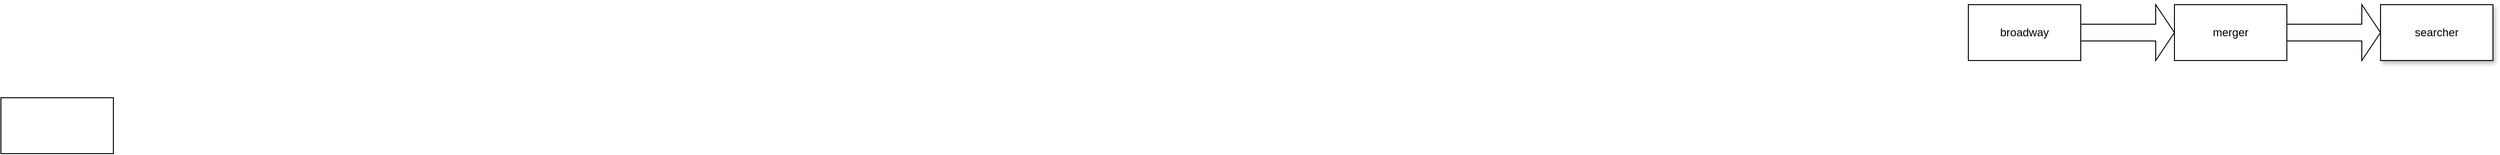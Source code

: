 <mxfile version="16.5.6" type="github">
  <diagram id="4QviqOlzrhN-AOu0C9Wr" name="Page-1">
    <mxGraphModel dx="3543" dy="602" grid="1" gridSize="10" guides="1" tooltips="1" connect="1" arrows="1" fold="1" page="1" pageScale="1" pageWidth="827" pageHeight="1169" math="0" shadow="0">
      <root>
        <mxCell id="0" />
        <mxCell id="1" parent="0" />
        <mxCell id="zBENLTDvliEKUnQSYh8p-1" value="broadway" style="rounded=0;whiteSpace=wrap;html=1;" vertex="1" parent="1">
          <mxGeometry x="-70" y="170" width="120" height="60" as="geometry" />
        </mxCell>
        <mxCell id="zBENLTDvliEKUnQSYh8p-3" value="" style="shape=singleArrow;whiteSpace=wrap;html=1;" vertex="1" parent="1">
          <mxGeometry x="50" y="170" width="100" height="60" as="geometry" />
        </mxCell>
        <mxCell id="zBENLTDvliEKUnQSYh8p-4" value="" style="rounded=0;whiteSpace=wrap;html=1;" vertex="1" parent="1">
          <mxGeometry x="-2170" y="270" width="120" height="60" as="geometry" />
        </mxCell>
        <mxCell id="zBENLTDvliEKUnQSYh8p-8" style="edgeStyle=orthogonalEdgeStyle;rounded=0;orthogonalLoop=1;jettySize=auto;html=1;exitX=0;exitY=0.5;exitDx=0;exitDy=0;" edge="1" parent="1" source="zBENLTDvliEKUnQSYh8p-5">
          <mxGeometry relative="1" as="geometry">
            <mxPoint x="160" y="200.4" as="targetPoint" />
          </mxGeometry>
        </mxCell>
        <mxCell id="zBENLTDvliEKUnQSYh8p-5" value="merger" style="rounded=0;whiteSpace=wrap;html=1;" vertex="1" parent="1">
          <mxGeometry x="150" y="170" width="120" height="60" as="geometry" />
        </mxCell>
        <mxCell id="zBENLTDvliEKUnQSYh8p-9" style="edgeStyle=orthogonalEdgeStyle;rounded=0;orthogonalLoop=1;jettySize=auto;html=1;exitX=0;exitY=0;exitDx=40;exitDy=39;exitPerimeter=0;" edge="1" parent="1" source="zBENLTDvliEKUnQSYh8p-6">
          <mxGeometry relative="1" as="geometry">
            <mxPoint x="340" y="200" as="targetPoint" />
          </mxGeometry>
        </mxCell>
        <mxCell id="zBENLTDvliEKUnQSYh8p-6" value="" style="shape=singleArrow;whiteSpace=wrap;html=1;" vertex="1" parent="1">
          <mxGeometry x="270" y="170" width="100" height="60" as="geometry" />
        </mxCell>
        <mxCell id="zBENLTDvliEKUnQSYh8p-7" value="searcher" style="rounded=0;whiteSpace=wrap;html=1;shadow=1;" vertex="1" parent="1">
          <mxGeometry x="370" y="170" width="120" height="60" as="geometry" />
        </mxCell>
      </root>
    </mxGraphModel>
  </diagram>
</mxfile>
